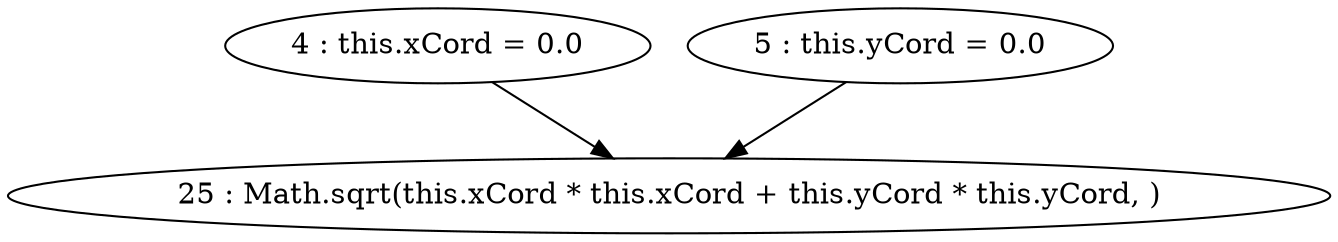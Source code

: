 digraph G {
"4 : this.xCord = 0.0"
"4 : this.xCord = 0.0" -> "25 : Math.sqrt(this.xCord * this.xCord + this.yCord * this.yCord, )"
"5 : this.yCord = 0.0"
"5 : this.yCord = 0.0" -> "25 : Math.sqrt(this.xCord * this.xCord + this.yCord * this.yCord, )"
"25 : Math.sqrt(this.xCord * this.xCord + this.yCord * this.yCord, )"
}